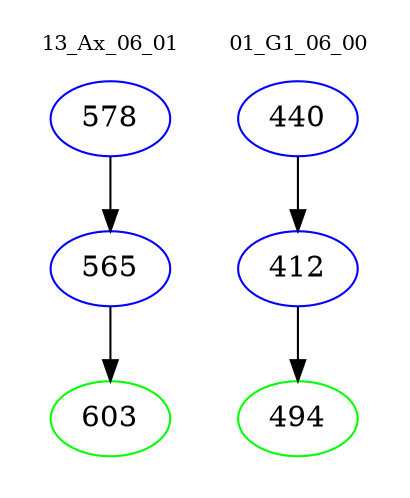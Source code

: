 digraph{
subgraph cluster_0 {
color = white
label = "13_Ax_06_01";
fontsize=10;
T0_578 [label="578", color="blue"]
T0_578 -> T0_565 [color="black"]
T0_565 [label="565", color="blue"]
T0_565 -> T0_603 [color="black"]
T0_603 [label="603", color="green"]
}
subgraph cluster_1 {
color = white
label = "01_G1_06_00";
fontsize=10;
T1_440 [label="440", color="blue"]
T1_440 -> T1_412 [color="black"]
T1_412 [label="412", color="blue"]
T1_412 -> T1_494 [color="black"]
T1_494 [label="494", color="green"]
}
}
